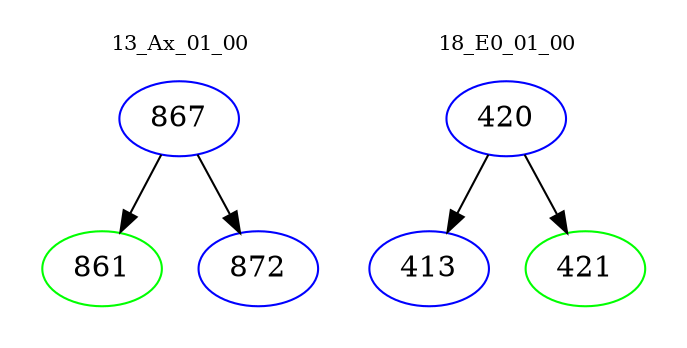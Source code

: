 digraph{
subgraph cluster_0 {
color = white
label = "13_Ax_01_00";
fontsize=10;
T0_867 [label="867", color="blue"]
T0_867 -> T0_861 [color="black"]
T0_861 [label="861", color="green"]
T0_867 -> T0_872 [color="black"]
T0_872 [label="872", color="blue"]
}
subgraph cluster_1 {
color = white
label = "18_E0_01_00";
fontsize=10;
T1_420 [label="420", color="blue"]
T1_420 -> T1_413 [color="black"]
T1_413 [label="413", color="blue"]
T1_420 -> T1_421 [color="black"]
T1_421 [label="421", color="green"]
}
}
